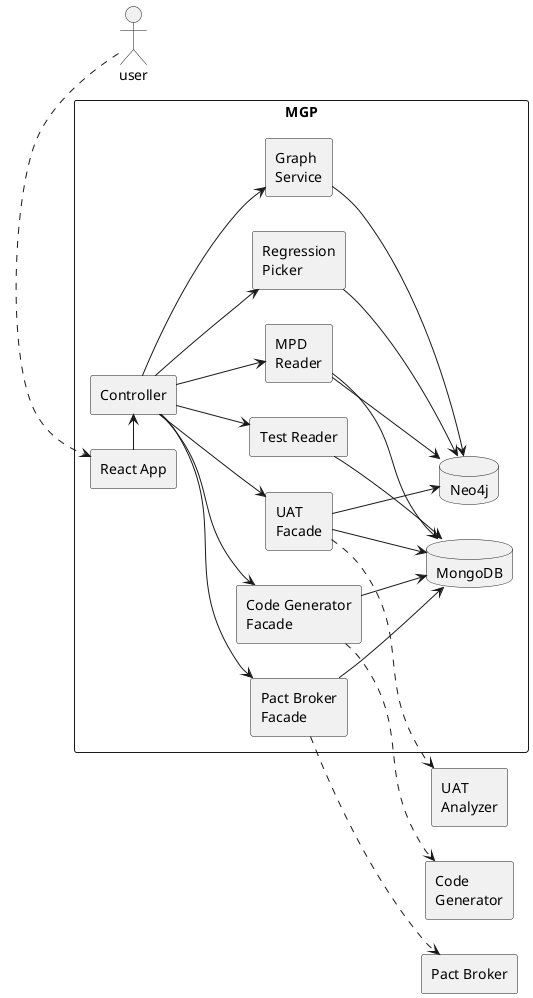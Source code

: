 @startuml
left to right direction
actor user
rectangle "Code\nGenerator" as cg
rectangle "UAT\nAnalyzer" as ua
rectangle "Pact Broker" as pb

rectangle "MGP" {
	rectangle "React App" as react
	rectangle "Controller" as con
	rectangle "Regression\nPicker" as rp
	rectangle "Graph\nService" as gs
	rectangle "MPD\nReader" as mr
	rectangle "Code Generator\nFacade" as cgf
	rectangle "UAT\nFacade" as uf
	rectangle "Pact Broker\nFacade" as pbf
	rectangle "Test Reader" as tr
    database Neo4j as neo
    database MongoDB as mon

    react -> con
    con -d-> rp
    con -d-> gs
    con -d-> mr
    con -d-> cgf
    con -d-> uf
    con -d-> pbf
    con -d-> tr

    rp -d-> neo
    gs -d-> neo
    mr -d-> neo
    uf -d-> neo

    mr -d-> mon
    cgf -d-> mon
    uf -d-> mon
    pbf -d-> mon
    tr -d-> mon
}

user .> react
cgf .> cg
uf .> ua
pbf .> pb

neo -[hidden]> cg
neo -[hidden]> ua
neo -[hidden]> pb
@enduml